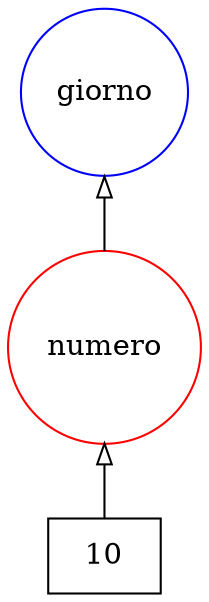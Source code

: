 digraph {
   rankdir=BT;
   edge [arrowhead=empty];

   subgraph {
      rank="source";
      edge [arrowhead=normal];
      node [shape=box];
      t56 [label="10"];
   }

   subgraph {
      rank="same";
      node [color=red,shape=circle];
      tag149 [label=numero]; 
   }

   subgraph {
      rank="same";
      node [color=blue,shape=circle];
      tag222 [label=giorno]; 
   }

   subgraph {
      rank="same";
      node [color=green,shape=circle];
   }

   subgraph {
      rank="same";
      node [color=orange,shape=circle];
   }
   tag149 -> tag222;
   t56 -> tag149;
}
